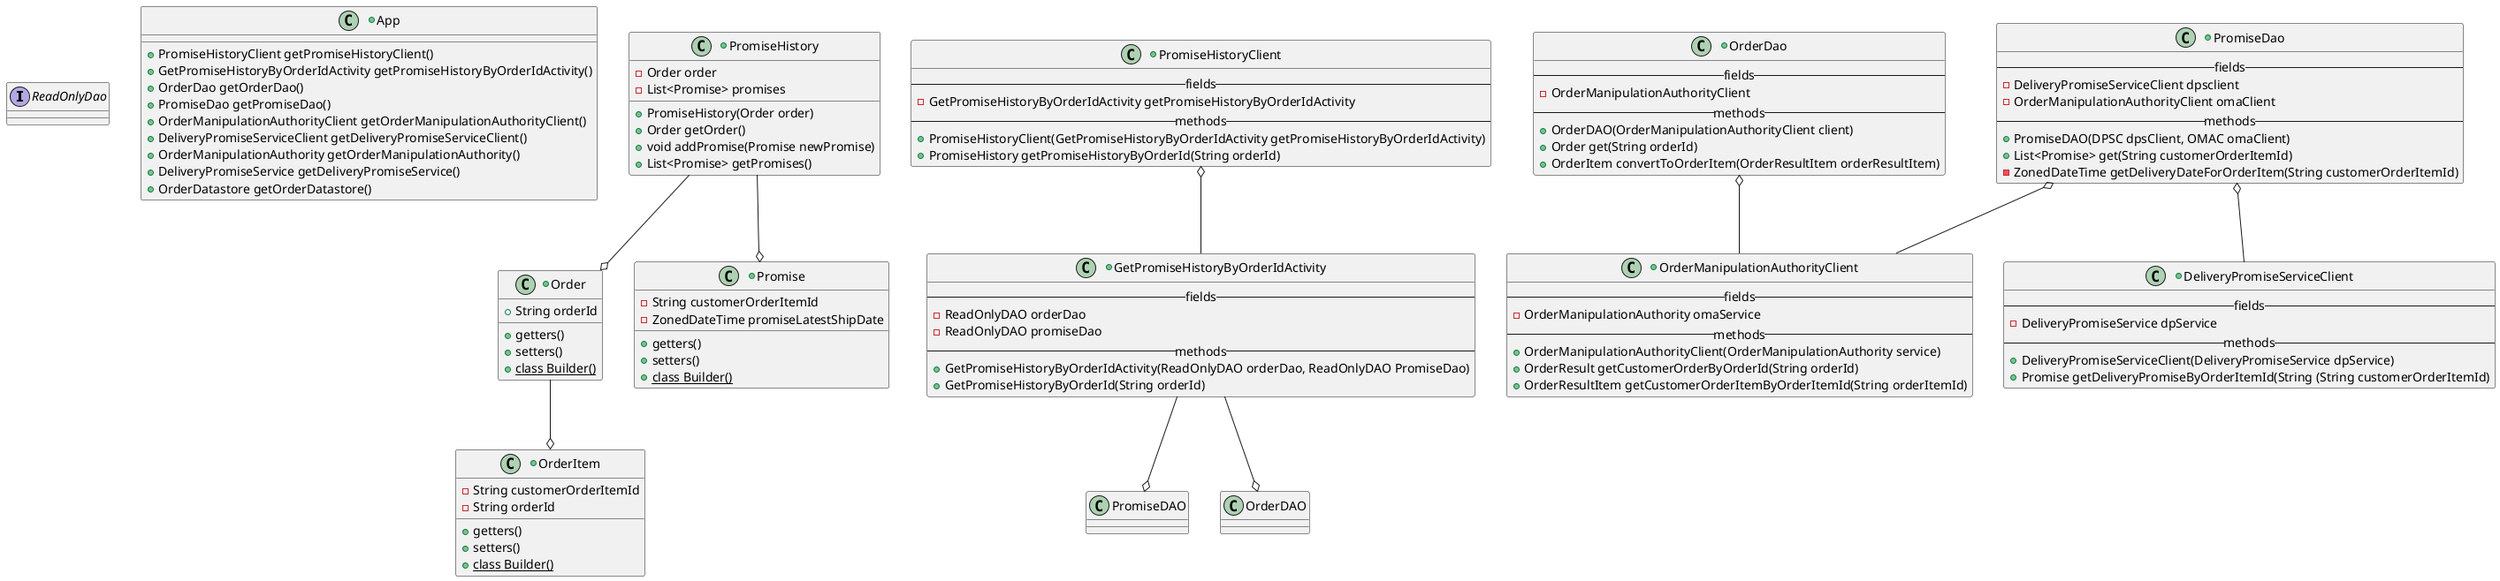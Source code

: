 @startuml
'https://plantuml.com/class-diagram'

interface ReadOnlyDao

+class App {
    +PromiseHistoryClient getPromiseHistoryClient()
    +GetPromiseHistoryByOrderIdActivity getPromiseHistoryByOrderIdActivity()
    +OrderDao getOrderDao()
    +PromiseDao getPromiseDao()
    +OrderManipulationAuthorityClient getOrderManipulationAuthorityClient()
    +DeliveryPromiseServiceClient getDeliveryPromiseServiceClient()
    +OrderManipulationAuthority getOrderManipulationAuthority()
    +DeliveryPromiseService getDeliveryPromiseService()
    +OrderDatastore getOrderDatastore()
}

+class Order {
    +String orderId
    +getters()
    +setters()
    +{static} class Builder()
}

+class OrderItem {
    -String customerOrderItemId
    -String orderId
    +getters()
    +setters()
    +{static} class Builder()
}

+class Promise {
    -String customerOrderItemId
    -ZonedDateTime promiseLatestShipDate
    +getters()
    +setters()
    +{static} class Builder()
}

+class PromiseHistory {
    -Order order
    -List<Promise> promises
    +PromiseHistory(Order order)
    +Order getOrder()
    +void addPromise(Promise newPromise)
    +List<Promise> getPromises()
}

+class PromiseHistoryClient {
    --fields--
    -GetPromiseHistoryByOrderIdActivity getPromiseHistoryByOrderIdActivity
    --methods--
    +PromiseHistoryClient(GetPromiseHistoryByOrderIdActivity getPromiseHistoryByOrderIdActivity)
    +PromiseHistory getPromiseHistoryByOrderId(String orderId)
}

+class GetPromiseHistoryByOrderIdActivity {
    --fields--
    -ReadOnlyDAO orderDao
    -ReadOnlyDAO promiseDao
    --methods--
    +GetPromiseHistoryByOrderIdActivity(ReadOnlyDAO orderDao, ReadOnlyDAO PromiseDao)
    +GetPromiseHistoryByOrderId(String orderId)
}

+class OrderDao {
    --fields--
    -OrderManipulationAuthorityClient
    --methods--
    +OrderDAO(OrderManipulationAuthorityClient client)
    +Order get(String orderId)
    +OrderItem convertToOrderItem(OrderResultItem orderResultItem)
}

+class PromiseDao {
    --fields--
    -DeliveryPromiseServiceClient dpsclient
    -OrderManipulationAuthorityClient omaClient
    --methods--
    +PromiseDAO(DPSC dpsClient, OMAC omaClient)
    +List<Promise> get(String customerOrderItemId)
    -ZonedDateTime getDeliveryDateForOrderItem(String customerOrderItemId)
}

+class OrderManipulationAuthorityClient {
    --fields--
    -OrderManipulationAuthority omaService
    --methods--
    +OrderManipulationAuthorityClient(OrderManipulationAuthority service)
    +OrderResult getCustomerOrderByOrderId(String orderId)
    +OrderResultItem getCustomerOrderItemByOrderItemId(String orderItemId)
}

+class DeliveryPromiseServiceClient {
    --fields--
    -DeliveryPromiseService dpService
    --methods--
    +DeliveryPromiseServiceClient(DeliveryPromiseService dpService)
    +Promise getDeliveryPromiseByOrderItemId(String (String customerOrderItemId)
}







PromiseHistoryClient o-- GetPromiseHistoryByOrderIdActivity
GetPromiseHistoryByOrderIdActivity --o PromiseDAO
GetPromiseHistoryByOrderIdActivity --o OrderDAO
PromiseDao o-- DeliveryPromiseServiceClient
PromiseDao o-- OrderManipulationAuthorityClient
OrderDao o-- OrderManipulationAuthorityClient
PromiseHistory --o Order
PromiseHistory --o Promise
Order --o OrderItem

@enduml